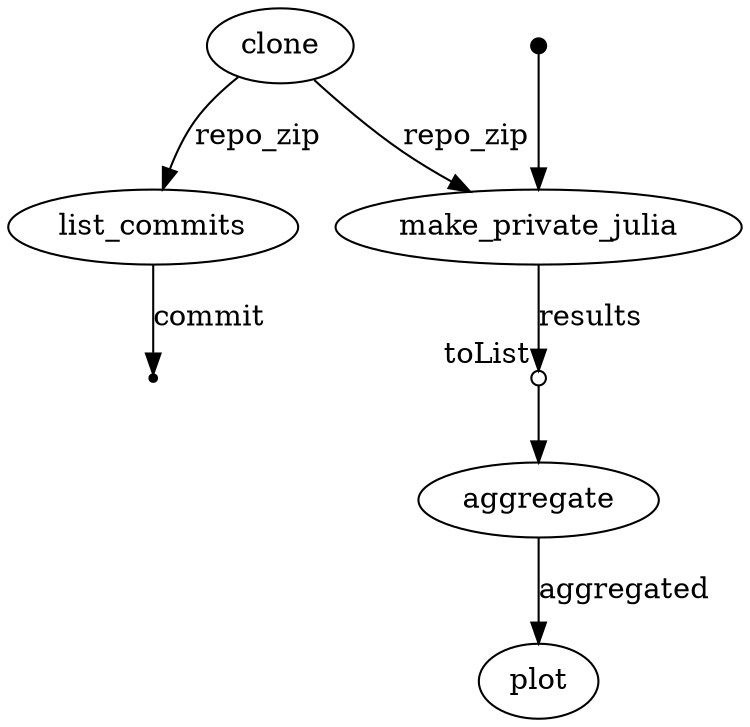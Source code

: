 digraph "dag" {
p0 [label="clone"];
p1 [label="list_commits"];
p0 -> p1 [label="repo_zip"];

p1 [label="list_commits"];
p2 [shape=point];
p1 -> p2 [label="commit"];

p0 [label="clone"];
p4 [label="make_private_julia"];
p0 -> p4 [label="repo_zip"];

p3 [shape=point,label="",fixedsize=true,width=0.1];
p4 [label="make_private_julia"];
p3 -> p4;

p4 [label="make_private_julia"];
p5 [shape=circle,label="",fixedsize=true,width=0.1,xlabel="toList"];
p4 -> p5 [label="results"];

p5 [shape=circle,label="",fixedsize=true,width=0.1,xlabel="toList"];
p6 [label="aggregate"];
p5 -> p6;

p6 [label="aggregate"];
p7 [label="plot"];
p6 -> p7 [label="aggregated"];

}
